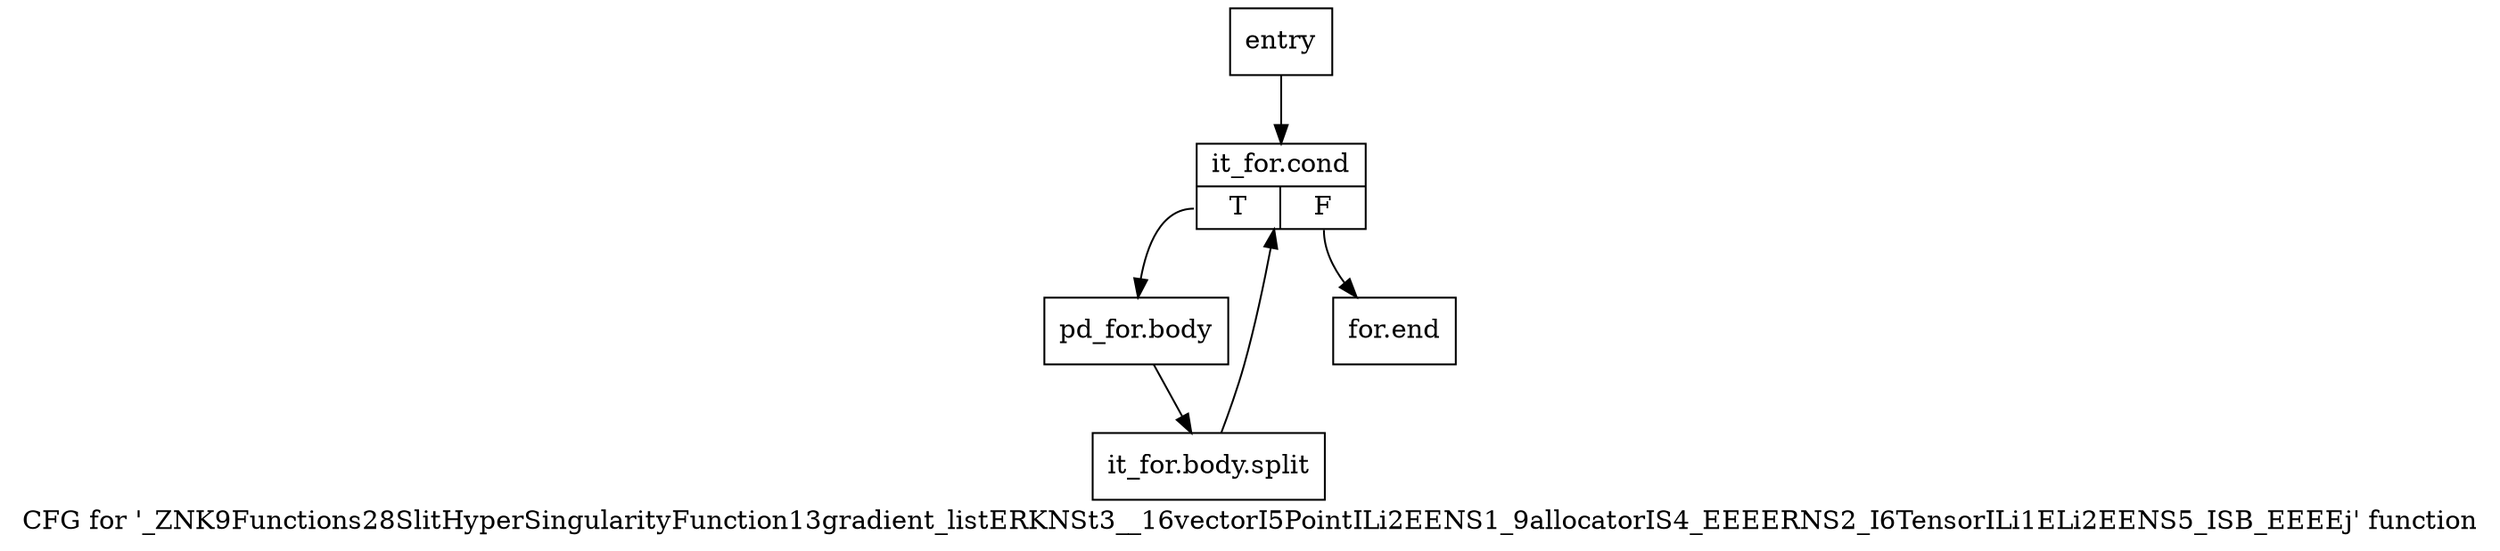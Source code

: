digraph "CFG for '_ZNK9Functions28SlitHyperSingularityFunction13gradient_listERKNSt3__16vectorI5PointILi2EENS1_9allocatorIS4_EEEERNS2_I6TensorILi1ELi2EENS5_ISB_EEEEj' function" {
	label="CFG for '_ZNK9Functions28SlitHyperSingularityFunction13gradient_listERKNSt3__16vectorI5PointILi2EENS1_9allocatorIS4_EEEERNS2_I6TensorILi1ELi2EENS5_ISB_EEEEj' function";

	Node0x5996360 [shape=record,label="{entry}"];
	Node0x5996360 -> Node0x59963b0;
	Node0x59963b0 [shape=record,label="{it_for.cond|{<s0>T|<s1>F}}"];
	Node0x59963b0:s0 -> Node0x5996400;
	Node0x59963b0:s1 -> Node0x5996450;
	Node0x5996400 [shape=record,label="{pd_for.body}"];
	Node0x5996400 -> Node0xa6b0860;
	Node0xa6b0860 [shape=record,label="{it_for.body.split}"];
	Node0xa6b0860 -> Node0x59963b0;
	Node0x5996450 [shape=record,label="{for.end}"];
}
